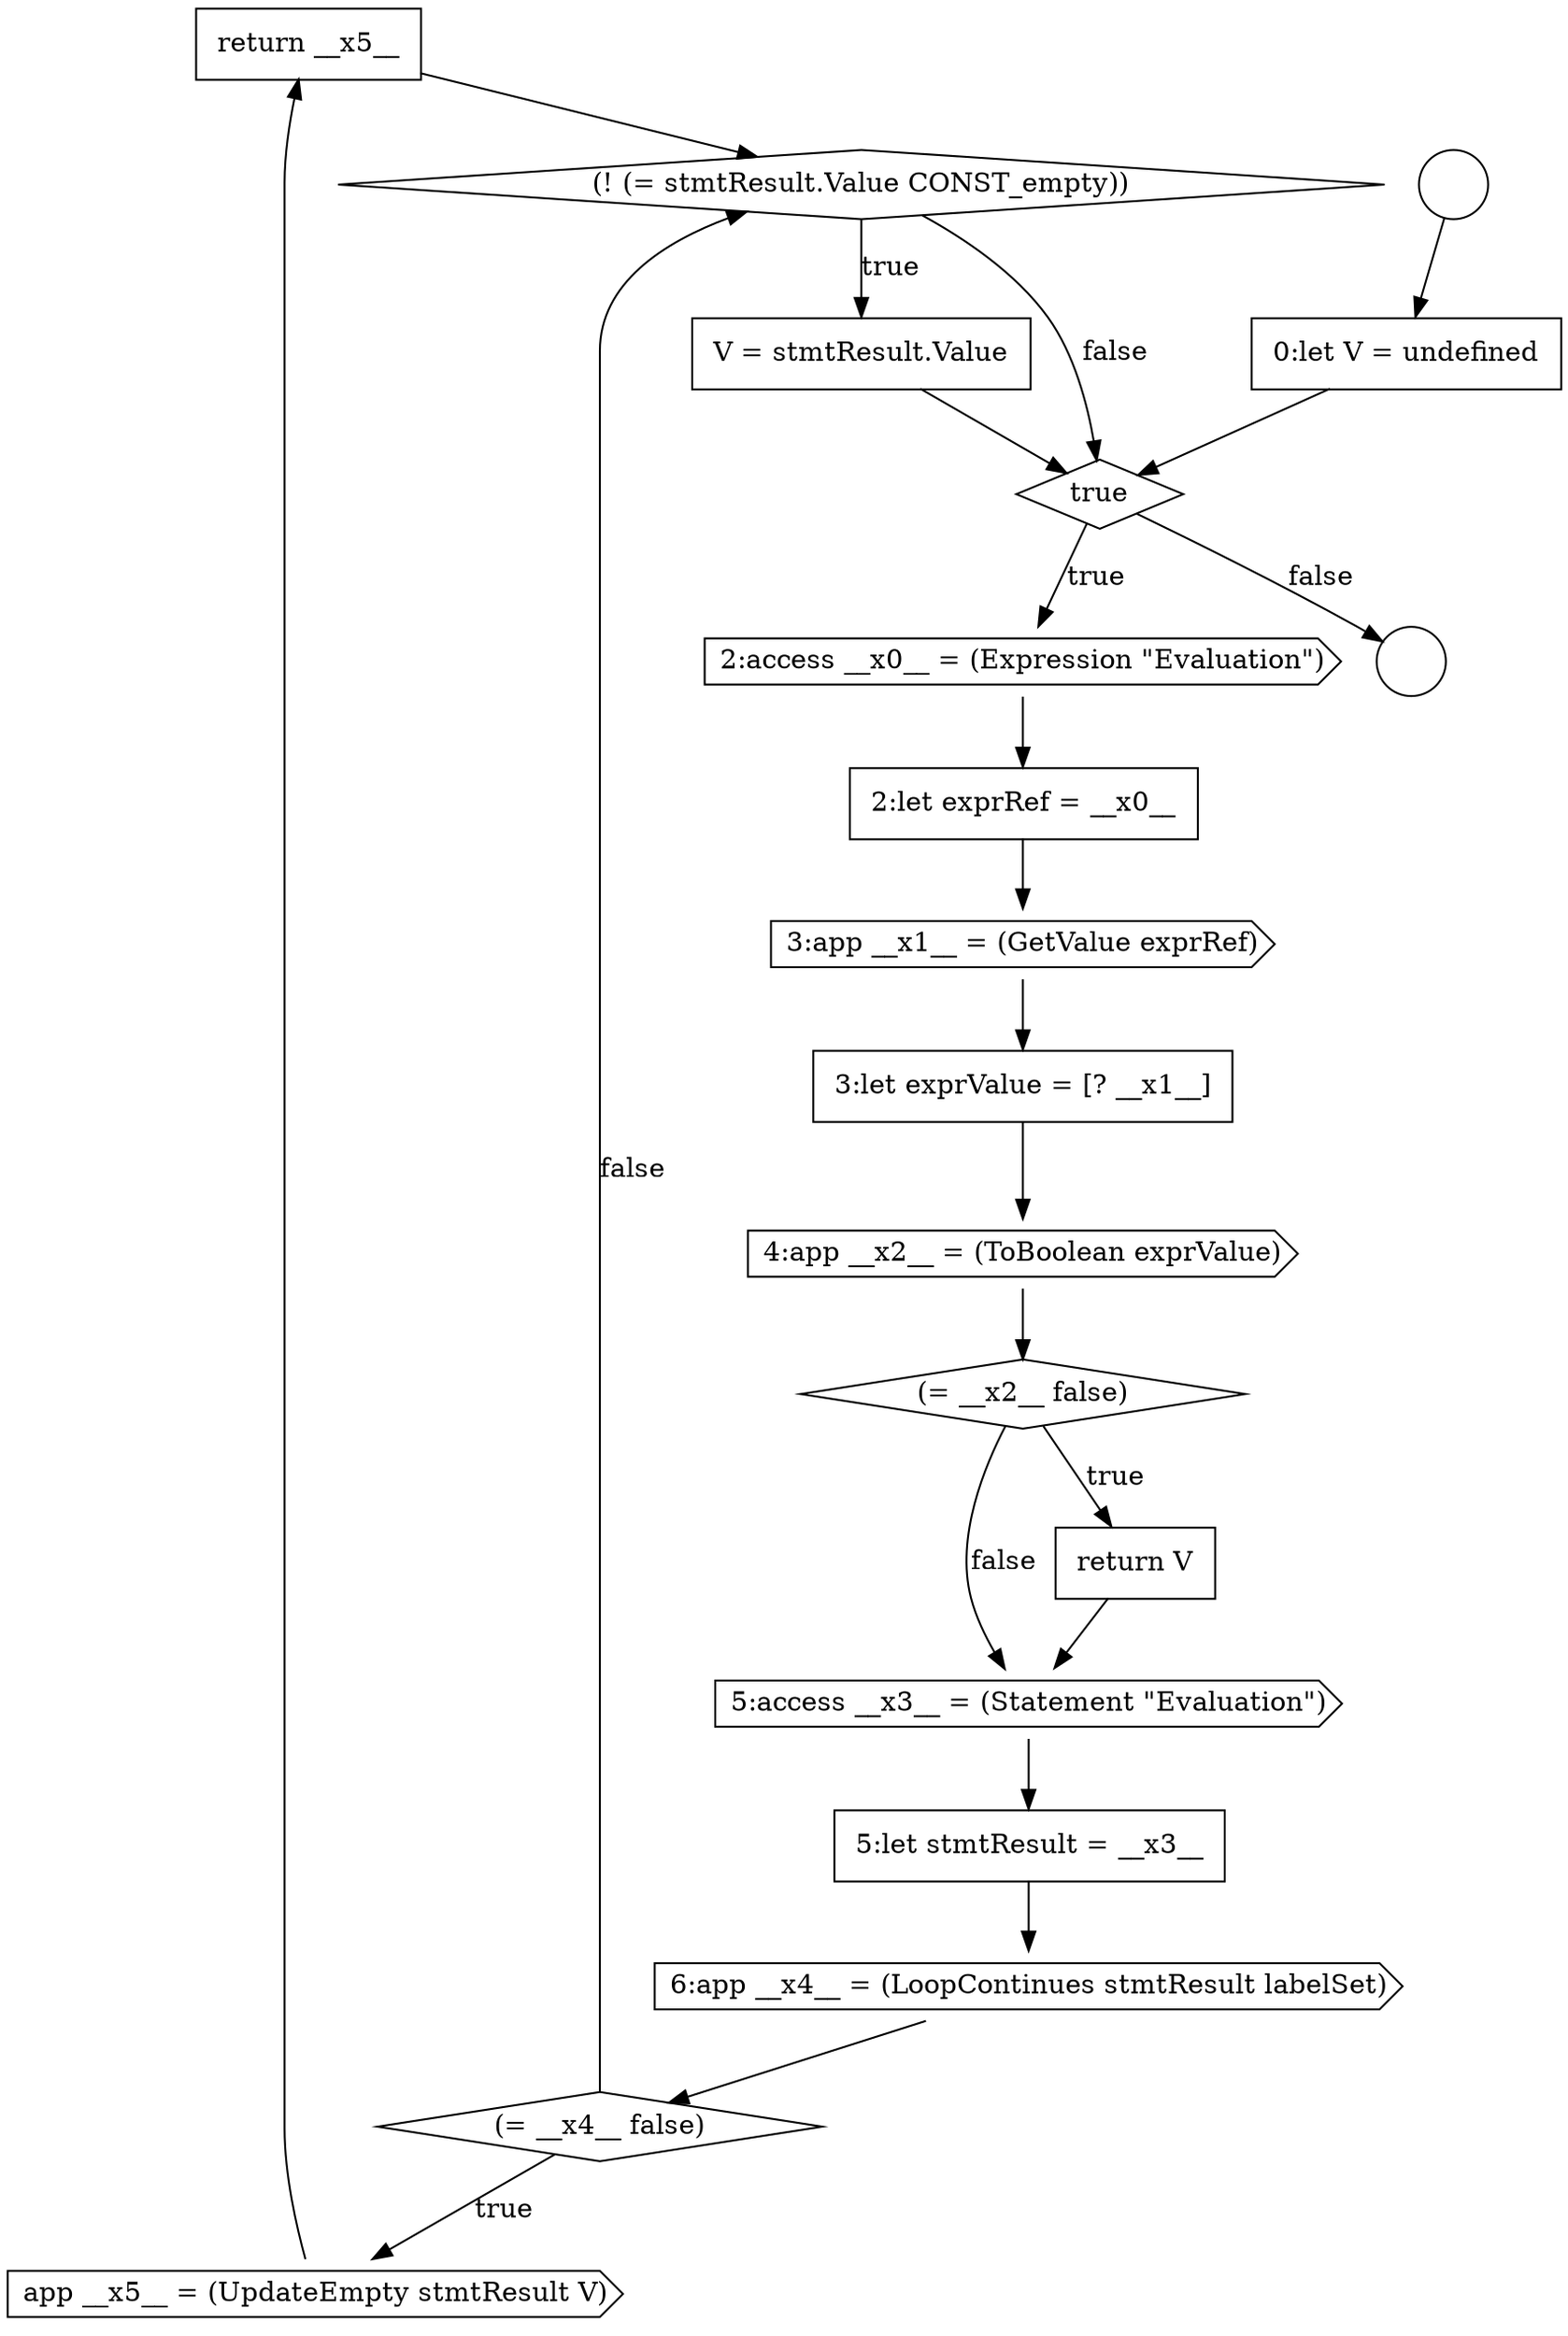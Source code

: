 digraph {
  node6732 [shape=none, margin=0, label=<<font color="black">
    <table border="0" cellborder="1" cellspacing="0" cellpadding="10">
      <tr><td align="left">return __x5__</td></tr>
    </table>
  </font>> color="black" fillcolor="white" style=filled]
  node6727 [shape=cds, label=<<font color="black">5:access __x3__ = (Statement &quot;Evaluation&quot;)</font>> color="black" fillcolor="white" style=filled]
  node6723 [shape=none, margin=0, label=<<font color="black">
    <table border="0" cellborder="1" cellspacing="0" cellpadding="10">
      <tr><td align="left">3:let exprValue = [? __x1__]</td></tr>
    </table>
  </font>> color="black" fillcolor="white" style=filled]
  node6734 [shape=none, margin=0, label=<<font color="black">
    <table border="0" cellborder="1" cellspacing="0" cellpadding="10">
      <tr><td align="left">V = stmtResult.Value</td></tr>
    </table>
  </font>> color="black" fillcolor="white" style=filled]
  node6717 [shape=circle label=" " color="black" fillcolor="white" style=filled]
  node6731 [shape=cds, label=<<font color="black">app __x5__ = (UpdateEmpty stmtResult V)</font>> color="black" fillcolor="white" style=filled]
  node6728 [shape=none, margin=0, label=<<font color="black">
    <table border="0" cellborder="1" cellspacing="0" cellpadding="10">
      <tr><td align="left">5:let stmtResult = __x3__</td></tr>
    </table>
  </font>> color="black" fillcolor="white" style=filled]
  node6716 [shape=circle label=" " color="black" fillcolor="white" style=filled]
  node6725 [shape=diamond, label=<<font color="black">(= __x2__ false)</font>> color="black" fillcolor="white" style=filled]
  node6730 [shape=diamond, label=<<font color="black">(= __x4__ false)</font>> color="black" fillcolor="white" style=filled]
  node6719 [shape=diamond, label=<<font color="black">true</font>> color="black" fillcolor="white" style=filled]
  node6729 [shape=cds, label=<<font color="black">6:app __x4__ = (LoopContinues stmtResult labelSet)</font>> color="black" fillcolor="white" style=filled]
  node6720 [shape=cds, label=<<font color="black">2:access __x0__ = (Expression &quot;Evaluation&quot;)</font>> color="black" fillcolor="white" style=filled]
  node6724 [shape=cds, label=<<font color="black">4:app __x2__ = (ToBoolean exprValue)</font>> color="black" fillcolor="white" style=filled]
  node6721 [shape=none, margin=0, label=<<font color="black">
    <table border="0" cellborder="1" cellspacing="0" cellpadding="10">
      <tr><td align="left">2:let exprRef = __x0__</td></tr>
    </table>
  </font>> color="black" fillcolor="white" style=filled]
  node6726 [shape=none, margin=0, label=<<font color="black">
    <table border="0" cellborder="1" cellspacing="0" cellpadding="10">
      <tr><td align="left">return V</td></tr>
    </table>
  </font>> color="black" fillcolor="white" style=filled]
  node6733 [shape=diamond, label=<<font color="black">(! (= stmtResult.Value CONST_empty))</font>> color="black" fillcolor="white" style=filled]
  node6718 [shape=none, margin=0, label=<<font color="black">
    <table border="0" cellborder="1" cellspacing="0" cellpadding="10">
      <tr><td align="left">0:let V = undefined</td></tr>
    </table>
  </font>> color="black" fillcolor="white" style=filled]
  node6722 [shape=cds, label=<<font color="black">3:app __x1__ = (GetValue exprRef)</font>> color="black" fillcolor="white" style=filled]
  node6722 -> node6723 [ color="black"]
  node6718 -> node6719 [ color="black"]
  node6734 -> node6719 [ color="black"]
  node6730 -> node6731 [label=<<font color="black">true</font>> color="black"]
  node6730 -> node6733 [label=<<font color="black">false</font>> color="black"]
  node6733 -> node6734 [label=<<font color="black">true</font>> color="black"]
  node6733 -> node6719 [label=<<font color="black">false</font>> color="black"]
  node6727 -> node6728 [ color="black"]
  node6729 -> node6730 [ color="black"]
  node6721 -> node6722 [ color="black"]
  node6731 -> node6732 [ color="black"]
  node6728 -> node6729 [ color="black"]
  node6725 -> node6726 [label=<<font color="black">true</font>> color="black"]
  node6725 -> node6727 [label=<<font color="black">false</font>> color="black"]
  node6726 -> node6727 [ color="black"]
  node6720 -> node6721 [ color="black"]
  node6724 -> node6725 [ color="black"]
  node6719 -> node6720 [label=<<font color="black">true</font>> color="black"]
  node6719 -> node6717 [label=<<font color="black">false</font>> color="black"]
  node6732 -> node6733 [ color="black"]
  node6716 -> node6718 [ color="black"]
  node6723 -> node6724 [ color="black"]
}
